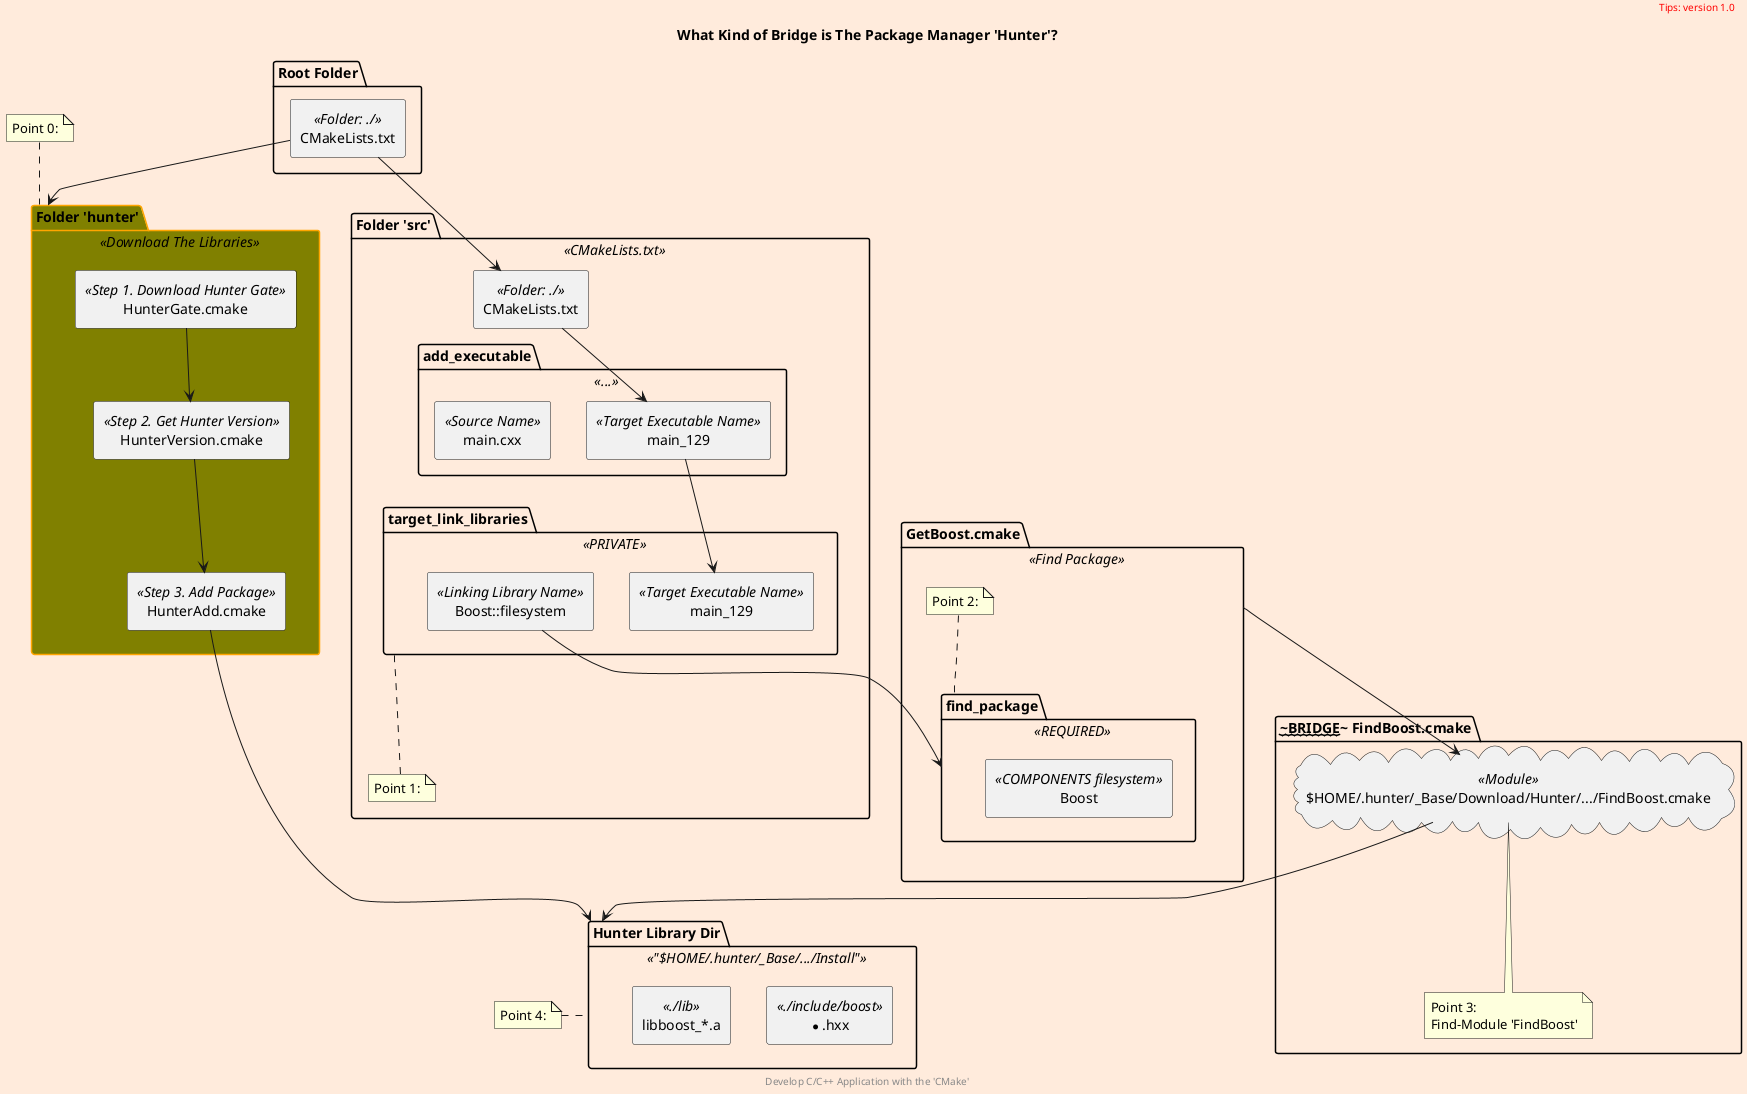 @startuml what-process
scale 700 width
skinparam backgroundColor #FFEBDC
scale 1

skinparam Folder {
  backgroundColor Olive
  borderColor orange
}

'left to right direction
package "Root Folder" as project_root {
    rectangle "CMakeLists.txt" <<Folder: ./>> as begin
}

Folder "Folder 'hunter'" <<Download The Libraries>> as project_hunter {
    rectangle "HunterGate.cmake" <<Step 1. Download Hunter Gate>> as hunter_gate
    rectangle "HunterVersion.cmake" <<Step 2. Get Hunter Version>> as hunter_version
    rectangle "HunterAdd.cmake" <<Step 3. Add Package>> as hunter_add

}
note top of project_hunter
    Point 0:
endnote

package "GetBoost.cmake" <<Find Package>> as get_boost {
    package find_package <<REQUIRED>> as find_package {
        rectangle Boost <<COMPONENTS filesystem>> as Boost
    }
    note top of find_package
        Point 2:
    endnote
}

package "~~~BRIDGE~~~ FindBoost.cmake" as bridge {
    cloud "$HOME/.hunter/_Base/Download/Hunter/.../FindBoost.cmake" <<Module>> as find_boost
    note bottom of find_boost
        Point 3:
        Find-Module 'FindBoost'
    endnote
}


package "Hunter Library Dir" <<"$HOME/.hunter/_Base/.../Install">> as hunter_library {
    rectangle "*.hxx" <<./include/boost>> as hxx_boost
    rectangle "libboost_*.a" <<./lib>> as lib_boost
}
note left of hunter_library
    Point 4:
endnote



package "Folder 'src'" <<CMakeLists.txt>> as src_dir {
    rectangle "CMakeLists.txt" <<Folder: ./>> as src_list
    package add_executable <<...>> {
        rectangle main_129 <<Target Executable Name>> as main_129
        rectangle main.cxx <<Source Name>> as main_cxx
    }
    package target_link_libraries <<PRIVATE>> as target_link_libraries {
        rectangle main_129 <<Target Executable Name>> as main_129_link
        rectangle "Boost::filesystem" <<Linking Library Name>> as main_129_boost
    }

    src_list --> main_129
    main_129 --> main_129_link

    note bottom of target_link_libraries
        Point 1:
    endnote
'}


begin --> project_hunter
begin --> src_list
hunter_gate --> hunter_version
hunter_version --> hunter_add

hunter_add --> hunter_library
'main_129_boost --> hunter_library

get_boost --> find_boost
main_129_boost --> find_package
find_boost --> hunter_library

title
    What Kind of Bridge is The Package Manager 'Hunter'?
end title

header
<font color=red>Tips: version 1.0</font>
endheader

center footer Develop C/C++ Application with the 'CMake'

@enduml